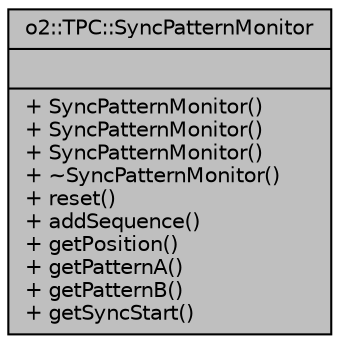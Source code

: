 digraph "o2::TPC::SyncPatternMonitor"
{
 // INTERACTIVE_SVG=YES
  bgcolor="transparent";
  edge [fontname="Helvetica",fontsize="10",labelfontname="Helvetica",labelfontsize="10"];
  node [fontname="Helvetica",fontsize="10",shape=record];
  Node1 [label="{o2::TPC::SyncPatternMonitor\n||+ SyncPatternMonitor()\l+ SyncPatternMonitor()\l+ SyncPatternMonitor()\l+ ~SyncPatternMonitor()\l+ reset()\l+ addSequence()\l+ getPosition()\l+ getPatternA()\l+ getPatternB()\l+ getSyncStart()\l}",height=0.2,width=0.4,color="black", fillcolor="grey75", style="filled" fontcolor="black"];
}
